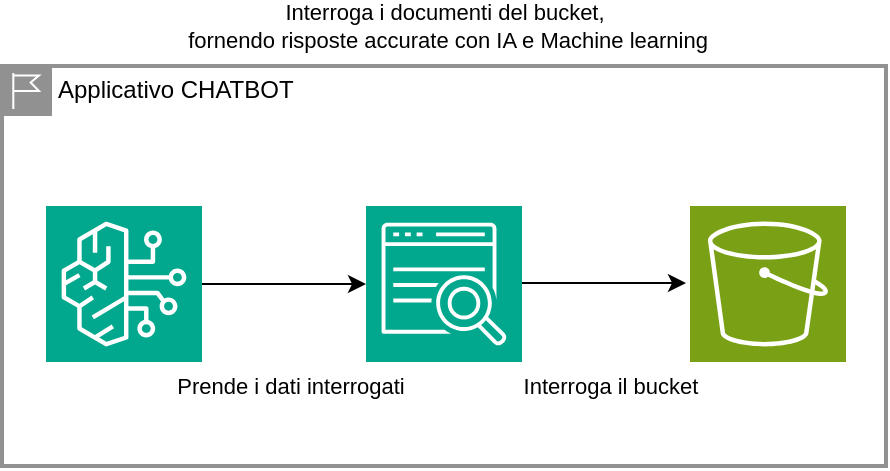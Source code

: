<mxfile version="26.0.15">
  <diagram name="Pagina-1" id="egZrFbAWaq6z-fReU8pI">
    <mxGraphModel dx="1042" dy="565" grid="1" gridSize="10" guides="1" tooltips="1" connect="1" arrows="1" fold="1" page="1" pageScale="1" pageWidth="827" pageHeight="1169" math="0" shadow="0">
      <root>
        <mxCell id="0" />
        <mxCell id="1" parent="0" />
        <mxCell id="ONGdp01wx1uImenZu8eX-3" value="Applicativo CHATBOT" style="shape=mxgraph.ibm.box;prType=region;fontStyle=0;verticalAlign=top;align=left;spacingLeft=32;spacingTop=4;fillColor=none;rounded=0;whiteSpace=wrap;html=1;strokeColor=#919191;strokeWidth=2;dashed=0;container=1;spacing=-4;collapsible=0;expand=0;recursiveResize=0;" vertex="1" parent="1">
          <mxGeometry x="168" y="90" width="442" height="200" as="geometry" />
        </mxCell>
        <mxCell id="ONGdp01wx1uImenZu8eX-2" value="" style="sketch=0;points=[[0,0,0],[0.25,0,0],[0.5,0,0],[0.75,0,0],[1,0,0],[0,1,0],[0.25,1,0],[0.5,1,0],[0.75,1,0],[1,1,0],[0,0.25,0],[0,0.5,0],[0,0.75,0],[1,0.25,0],[1,0.5,0],[1,0.75,0]];outlineConnect=0;fontColor=#232F3E;fillColor=#7AA116;strokeColor=#ffffff;dashed=0;verticalLabelPosition=bottom;verticalAlign=top;align=center;html=1;fontSize=12;fontStyle=0;aspect=fixed;shape=mxgraph.aws4.resourceIcon;resIcon=mxgraph.aws4.s3;" vertex="1" parent="ONGdp01wx1uImenZu8eX-3">
          <mxGeometry x="344" y="70" width="78" height="78" as="geometry" />
        </mxCell>
        <mxCell id="ONGdp01wx1uImenZu8eX-1" value="" style="sketch=0;points=[[0,0,0],[0.25,0,0],[0.5,0,0],[0.75,0,0],[1,0,0],[0,1,0],[0.25,1,0],[0.5,1,0],[0.75,1,0],[1,1,0],[0,0.25,0],[0,0.5,0],[0,0.75,0],[1,0.25,0],[1,0.5,0],[1,0.75,0]];outlineConnect=0;fontColor=#232F3E;fillColor=#01A88D;strokeColor=#ffffff;dashed=0;verticalLabelPosition=bottom;verticalAlign=top;align=center;html=1;fontSize=12;fontStyle=0;aspect=fixed;shape=mxgraph.aws4.resourceIcon;resIcon=mxgraph.aws4.kendra;" vertex="1" parent="ONGdp01wx1uImenZu8eX-3">
          <mxGeometry x="182" y="70" width="78" height="78" as="geometry" />
        </mxCell>
        <mxCell id="u5omtpLmgzhZzCvqh833-5" value="" style="sketch=0;points=[[0,0,0],[0.25,0,0],[0.5,0,0],[0.75,0,0],[1,0,0],[0,1,0],[0.25,1,0],[0.5,1,0],[0.75,1,0],[1,1,0],[0,0.25,0],[0,0.5,0],[0,0.75,0],[1,0.25,0],[1,0.5,0],[1,0.75,0]];outlineConnect=0;fontColor=#232F3E;fillColor=#01A88D;strokeColor=#ffffff;dashed=0;verticalLabelPosition=bottom;verticalAlign=top;align=center;html=1;fontSize=12;fontStyle=0;aspect=fixed;shape=mxgraph.aws4.resourceIcon;resIcon=mxgraph.aws4.bedrock;" parent="ONGdp01wx1uImenZu8eX-3" vertex="1">
          <mxGeometry x="22" y="70" width="78" height="78" as="geometry" />
        </mxCell>
        <mxCell id="ONGdp01wx1uImenZu8eX-4" value="" style="endArrow=classic;html=1;rounded=0;entryX=0;entryY=0.5;entryDx=0;entryDy=0;entryPerimeter=0;exitX=1;exitY=0.5;exitDx=0;exitDy=0;exitPerimeter=0;" edge="1" parent="ONGdp01wx1uImenZu8eX-3" source="u5omtpLmgzhZzCvqh833-5" target="ONGdp01wx1uImenZu8eX-1">
          <mxGeometry width="50" height="50" relative="1" as="geometry">
            <mxPoint x="112" y="110" as="sourcePoint" />
            <mxPoint x="162" y="60" as="targetPoint" />
          </mxGeometry>
        </mxCell>
        <mxCell id="ONGdp01wx1uImenZu8eX-6" value="Prende i dati interrogati" style="edgeLabel;html=1;align=center;verticalAlign=middle;resizable=0;points=[];" vertex="1" connectable="0" parent="ONGdp01wx1uImenZu8eX-4">
          <mxGeometry x="0.063" y="-4" relative="1" as="geometry">
            <mxPoint y="47" as="offset" />
          </mxGeometry>
        </mxCell>
        <mxCell id="ONGdp01wx1uImenZu8eX-7" value="" style="endArrow=classic;html=1;rounded=0;entryX=0;entryY=0.5;entryDx=0;entryDy=0;entryPerimeter=0;exitX=1;exitY=0.5;exitDx=0;exitDy=0;exitPerimeter=0;" edge="1" parent="ONGdp01wx1uImenZu8eX-3">
          <mxGeometry width="50" height="50" relative="1" as="geometry">
            <mxPoint x="260" y="108.5" as="sourcePoint" />
            <mxPoint x="342" y="108.5" as="targetPoint" />
          </mxGeometry>
        </mxCell>
        <mxCell id="ONGdp01wx1uImenZu8eX-8" value="Interroga il bucket" style="edgeLabel;html=1;align=center;verticalAlign=middle;resizable=0;points=[];" vertex="1" connectable="0" parent="ONGdp01wx1uImenZu8eX-7">
          <mxGeometry x="0.063" y="-4" relative="1" as="geometry">
            <mxPoint y="47" as="offset" />
          </mxGeometry>
        </mxCell>
        <mxCell id="ONGdp01wx1uImenZu8eX-9" value="Interroga i documenti del bucket,&lt;div&gt;&amp;nbsp;fornendo risposte accurate con IA e Machine learning&lt;/div&gt;" style="edgeLabel;html=1;align=center;verticalAlign=middle;resizable=0;points=[];" vertex="1" connectable="0" parent="1">
          <mxGeometry x="389" y="70" as="geometry" />
        </mxCell>
      </root>
    </mxGraphModel>
  </diagram>
</mxfile>
